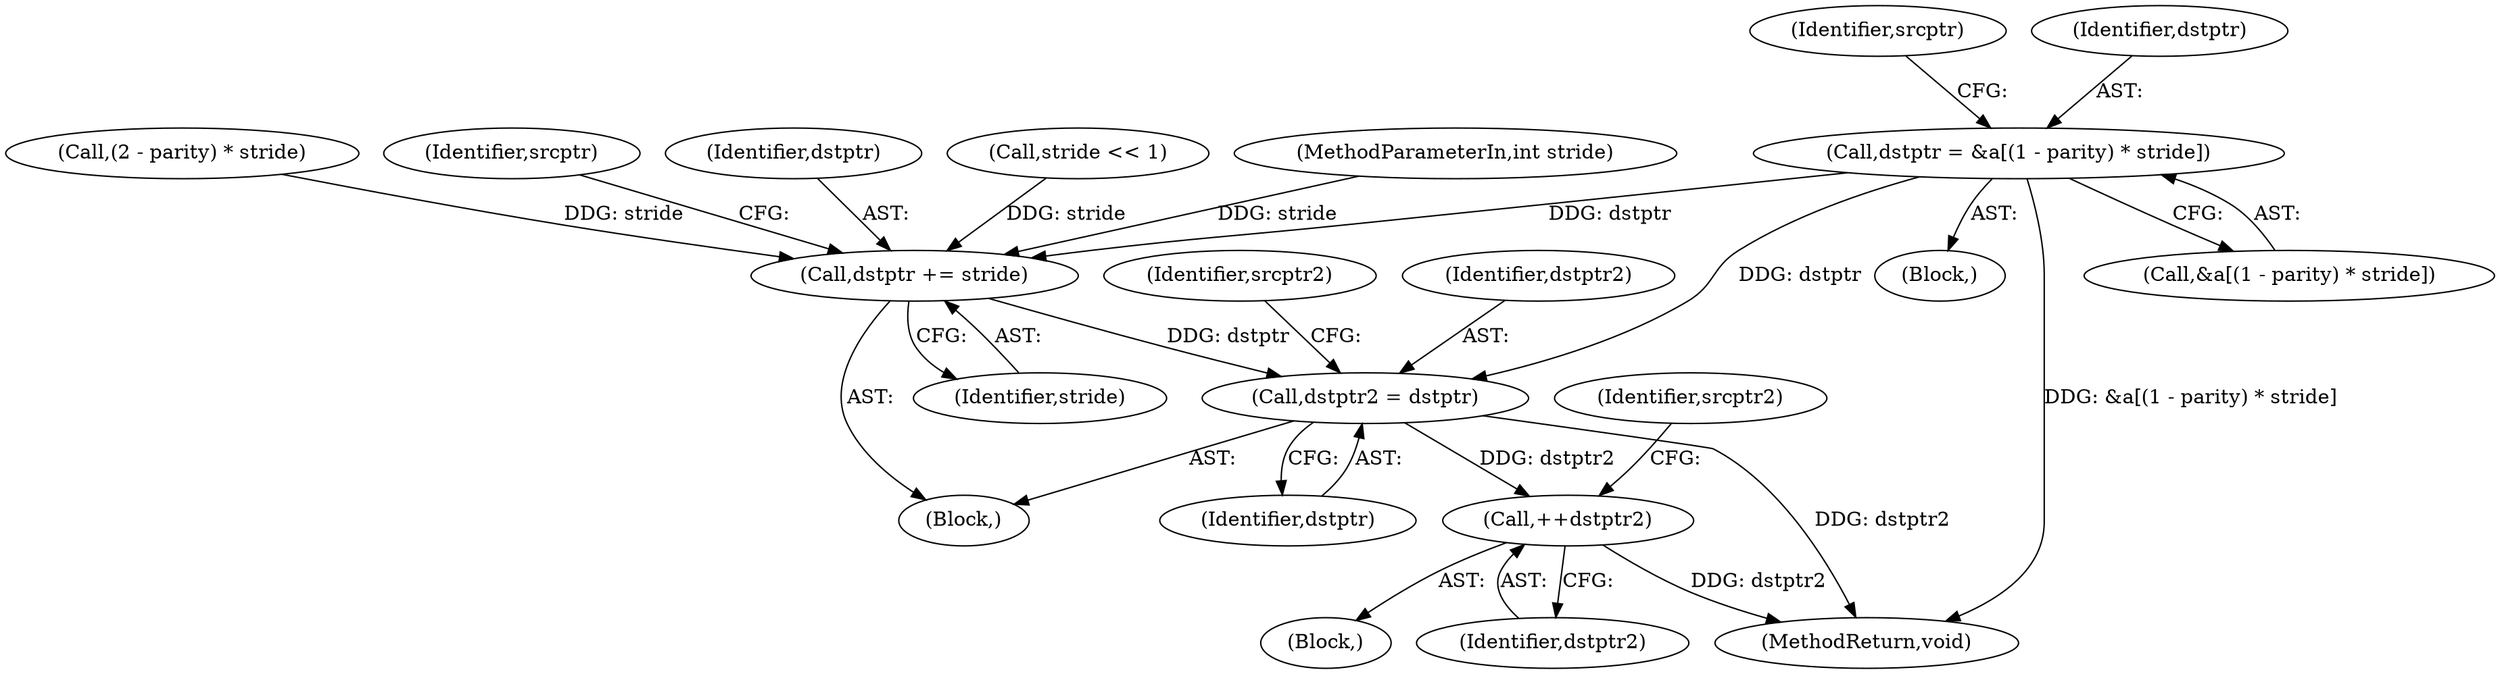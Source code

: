 digraph "0_jasper_4a59cfaf9ab3d48fca4a15c0d2674bf7138e3d1a_1@array" {
"1000220" [label="(Call,dstptr = &a[(1 - parity) * stride])"];
"1000254" [label="(Call,dstptr2 = dstptr)"];
"1000275" [label="(Call,++dstptr2)"];
"1000279" [label="(Call,dstptr += stride)"];
"1000253" [label="(Block,)"];
"1000255" [label="(Identifier,dstptr2)"];
"1000269" [label="(Block,)"];
"1000254" [label="(Call,dstptr2 = dstptr)"];
"1000235" [label="(Call,(2 - parity) * stride)"];
"1000345" [label="(MethodReturn,void)"];
"1000258" [label="(Identifier,srcptr2)"];
"1000283" [label="(Identifier,srcptr)"];
"1000281" [label="(Identifier,stride)"];
"1000256" [label="(Identifier,dstptr)"];
"1000276" [label="(Identifier,dstptr2)"];
"1000220" [label="(Call,dstptr = &a[(1 - parity) * stride])"];
"1000280" [label="(Identifier,dstptr)"];
"1000150" [label="(Block,)"];
"1000222" [label="(Call,&a[(1 - parity) * stride])"];
"1000284" [label="(Call,stride << 1)"];
"1000275" [label="(Call,++dstptr2)"];
"1000109" [label="(MethodParameterIn,int stride)"];
"1000231" [label="(Identifier,srcptr)"];
"1000278" [label="(Identifier,srcptr2)"];
"1000279" [label="(Call,dstptr += stride)"];
"1000221" [label="(Identifier,dstptr)"];
"1000220" -> "1000150"  [label="AST: "];
"1000220" -> "1000222"  [label="CFG: "];
"1000221" -> "1000220"  [label="AST: "];
"1000222" -> "1000220"  [label="AST: "];
"1000231" -> "1000220"  [label="CFG: "];
"1000220" -> "1000345"  [label="DDG: &a[(1 - parity) * stride]"];
"1000220" -> "1000254"  [label="DDG: dstptr"];
"1000220" -> "1000279"  [label="DDG: dstptr"];
"1000254" -> "1000253"  [label="AST: "];
"1000254" -> "1000256"  [label="CFG: "];
"1000255" -> "1000254"  [label="AST: "];
"1000256" -> "1000254"  [label="AST: "];
"1000258" -> "1000254"  [label="CFG: "];
"1000254" -> "1000345"  [label="DDG: dstptr2"];
"1000279" -> "1000254"  [label="DDG: dstptr"];
"1000254" -> "1000275"  [label="DDG: dstptr2"];
"1000275" -> "1000269"  [label="AST: "];
"1000275" -> "1000276"  [label="CFG: "];
"1000276" -> "1000275"  [label="AST: "];
"1000278" -> "1000275"  [label="CFG: "];
"1000275" -> "1000345"  [label="DDG: dstptr2"];
"1000279" -> "1000253"  [label="AST: "];
"1000279" -> "1000281"  [label="CFG: "];
"1000280" -> "1000279"  [label="AST: "];
"1000281" -> "1000279"  [label="AST: "];
"1000283" -> "1000279"  [label="CFG: "];
"1000284" -> "1000279"  [label="DDG: stride"];
"1000235" -> "1000279"  [label="DDG: stride"];
"1000109" -> "1000279"  [label="DDG: stride"];
}
